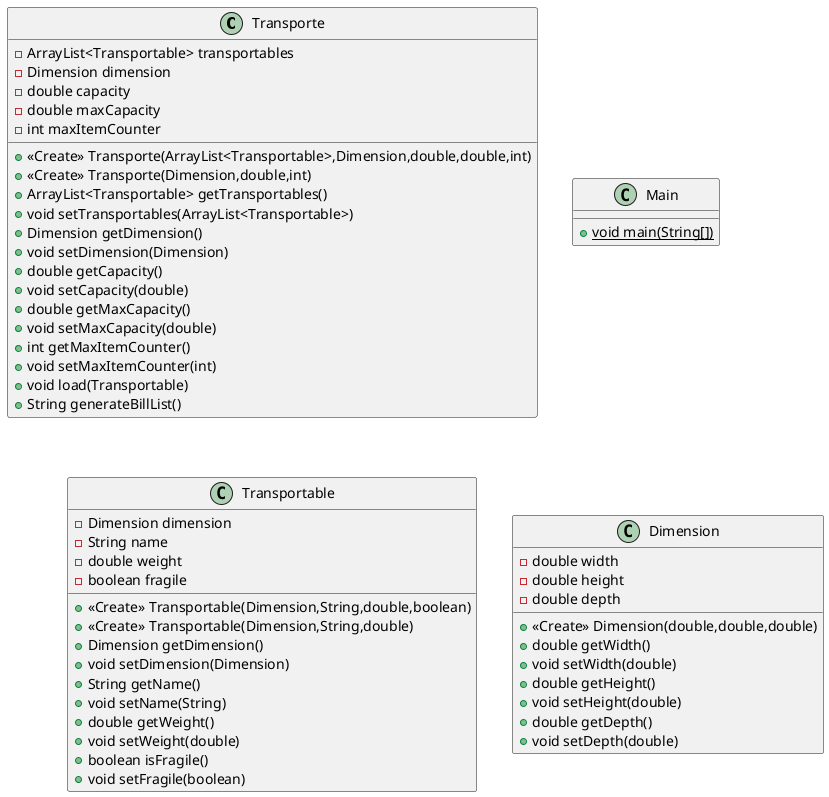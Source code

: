 @startuml
class Transporte {
- ArrayList<Transportable> transportables
- Dimension dimension
- double capacity
- double maxCapacity
- int maxItemCounter
+ <<Create>> Transporte(ArrayList<Transportable>,Dimension,double,double,int)
+ <<Create>> Transporte(Dimension,double,int)
+ ArrayList<Transportable> getTransportables()
+ void setTransportables(ArrayList<Transportable>)
+ Dimension getDimension()
+ void setDimension(Dimension)
+ double getCapacity()
+ void setCapacity(double)
+ double getMaxCapacity()
+ void setMaxCapacity(double)
+ int getMaxItemCounter()
+ void setMaxItemCounter(int)
+ void load(Transportable)
+ String generateBillList()
}
class Main {
+ {static} void main(String[])
}
class Transportable {
- Dimension dimension
- String name
- double weight
- boolean fragile
+ <<Create>> Transportable(Dimension,String,double,boolean)
+ <<Create>> Transportable(Dimension,String,double)
+ Dimension getDimension()
+ void setDimension(Dimension)
+ String getName()
+ void setName(String)
+ double getWeight()
+ void setWeight(double)
+ boolean isFragile()
+ void setFragile(boolean)
}
class Dimension {
- double width
- double height
- double depth
+ <<Create>> Dimension(double,double,double)
+ double getWidth()
+ void setWidth(double)
+ double getHeight()
+ void setHeight(double)
+ double getDepth()
+ void setDepth(double)
}
@enduml